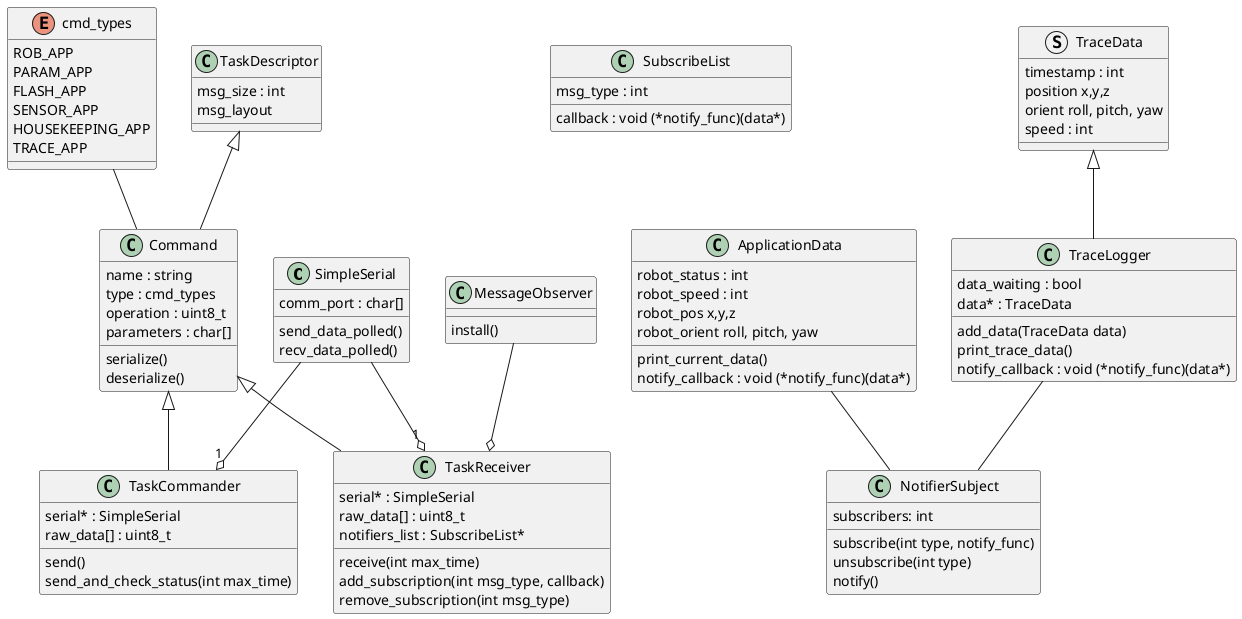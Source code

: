 @startuml


class SimpleSerial{
    comm_port : char[]
    send_data_polled()
    recv_data_polled()
}

enum cmd_types{
    ROB_APP
    PARAM_APP
    FLASH_APP
    SENSOR_APP
    HOUSEKEEPING_APP
    TRACE_APP
}

class TaskDescriptor{
    msg_size : int
    msg_layout
}

class Command{
    name : string
    type : cmd_types
    operation : uint8_t
    parameters : char[]
    serialize()
    deserialize()
}

class TaskCommander{
    serial* : SimpleSerial
    raw_data[] : uint8_t

    send()
    send_and_check_status(int max_time)
}

class SubscribeList{
    msg_type : int
    callback : void (*notify_func)(data*)
}

class NotifierSubject{
    subscribers: int
    subscribe(int type, notify_func)
    unsubscribe(int type)
    notify()
}

class MessageObserver{
    install()
}


class TaskReceiver{
    serial* : SimpleSerial
    raw_data[] : uint8_t
    notifiers_list : SubscribeList* 

    receive(int max_time)
    add_subscription(int msg_type, callback)
    remove_subscription(int msg_type)
}

class ApplicationData{
    robot_status : int
    robot_speed : int
    robot_pos x,y,z
    robot_orient roll, pitch, yaw

    print_current_data()
    notify_callback : void (*notify_func)(data*)
}

struct TraceData{
    timestamp : int
    position x,y,z
    orient roll, pitch, yaw
    speed : int
}

class TraceLogger{
    data_waiting : bool
    data* : TraceData
    add_data(TraceData data)
    print_trace_data()
    notify_callback : void (*notify_func)(data*)
}
 


SimpleSerial --o "1"  TaskCommander
SimpleSerial --o "1"  TaskReceiver

cmd_types -- Command
Command <|-- TaskCommander
Command <|-- TaskReceiver

TaskDescriptor <|-- Command

MessageObserver --o   TaskReceiver

TraceData <|-- TraceLogger

TraceLogger -- NotifierSubject
ApplicationData -- NotifierSubject

@enduml